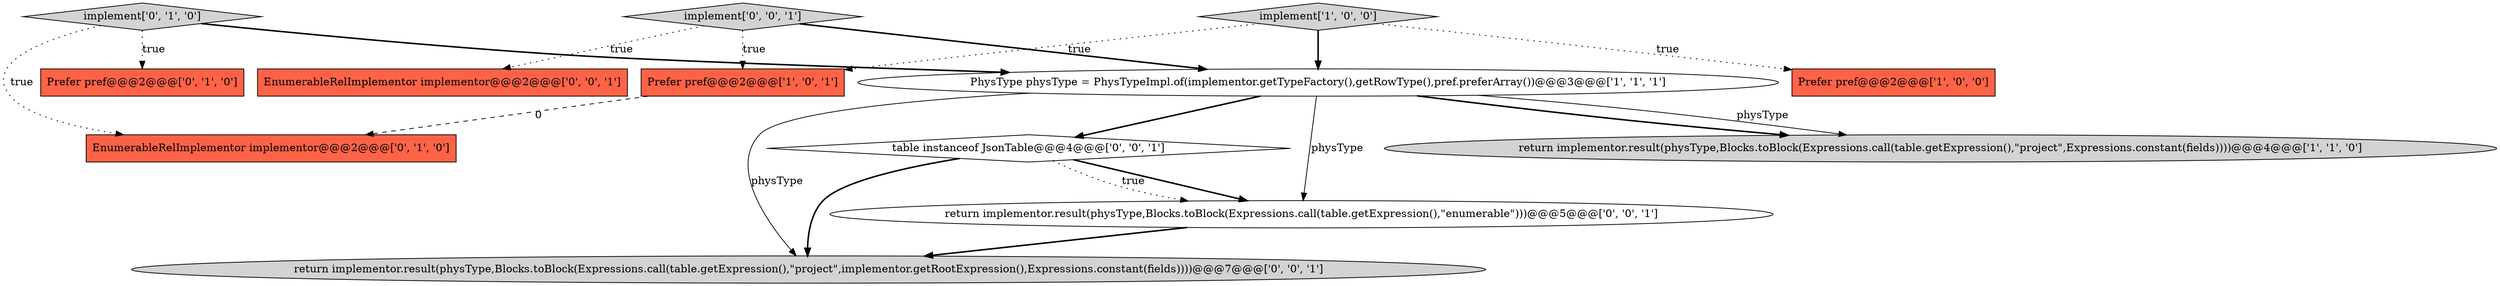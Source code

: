 digraph {
5 [style = filled, label = "implement['0', '1', '0']", fillcolor = lightgray, shape = diamond image = "AAA0AAABBB2BBB"];
3 [style = filled, label = "PhysType physType = PhysTypeImpl.of(implementor.getTypeFactory(),getRowType(),pref.preferArray())@@@3@@@['1', '1', '1']", fillcolor = white, shape = ellipse image = "AAA0AAABBB1BBB"];
10 [style = filled, label = "return implementor.result(physType,Blocks.toBlock(Expressions.call(table.getExpression(),\"enumerable\")))@@@5@@@['0', '0', '1']", fillcolor = white, shape = ellipse image = "AAA0AAABBB3BBB"];
11 [style = filled, label = "table instanceof JsonTable@@@4@@@['0', '0', '1']", fillcolor = white, shape = diamond image = "AAA0AAABBB3BBB"];
8 [style = filled, label = "EnumerableRelImplementor implementor@@@2@@@['0', '0', '1']", fillcolor = tomato, shape = box image = "AAA0AAABBB3BBB"];
7 [style = filled, label = "EnumerableRelImplementor implementor@@@2@@@['0', '1', '0']", fillcolor = tomato, shape = box image = "AAA1AAABBB2BBB"];
1 [style = filled, label = "implement['1', '0', '0']", fillcolor = lightgray, shape = diamond image = "AAA0AAABBB1BBB"];
6 [style = filled, label = "Prefer pref@@@2@@@['0', '1', '0']", fillcolor = tomato, shape = box image = "AAA0AAABBB2BBB"];
2 [style = filled, label = "Prefer pref@@@2@@@['1', '0', '0']", fillcolor = tomato, shape = box image = "AAA0AAABBB1BBB"];
12 [style = filled, label = "implement['0', '0', '1']", fillcolor = lightgray, shape = diamond image = "AAA0AAABBB3BBB"];
9 [style = filled, label = "return implementor.result(physType,Blocks.toBlock(Expressions.call(table.getExpression(),\"project\",implementor.getRootExpression(),Expressions.constant(fields))))@@@7@@@['0', '0', '1']", fillcolor = lightgray, shape = ellipse image = "AAA0AAABBB3BBB"];
4 [style = filled, label = "Prefer pref@@@2@@@['1', '0', '1']", fillcolor = tomato, shape = box image = "AAA0AAABBB1BBB"];
0 [style = filled, label = "return implementor.result(physType,Blocks.toBlock(Expressions.call(table.getExpression(),\"project\",Expressions.constant(fields))))@@@4@@@['1', '1', '0']", fillcolor = lightgray, shape = ellipse image = "AAA0AAABBB1BBB"];
1->3 [style = bold, label=""];
5->3 [style = bold, label=""];
3->11 [style = bold, label=""];
5->6 [style = dotted, label="true"];
3->10 [style = solid, label="physType"];
10->9 [style = bold, label=""];
12->3 [style = bold, label=""];
12->4 [style = dotted, label="true"];
1->4 [style = dotted, label="true"];
3->9 [style = solid, label="physType"];
1->2 [style = dotted, label="true"];
11->9 [style = bold, label=""];
11->10 [style = bold, label=""];
5->7 [style = dotted, label="true"];
12->8 [style = dotted, label="true"];
3->0 [style = solid, label="physType"];
11->10 [style = dotted, label="true"];
4->7 [style = dashed, label="0"];
3->0 [style = bold, label=""];
}
